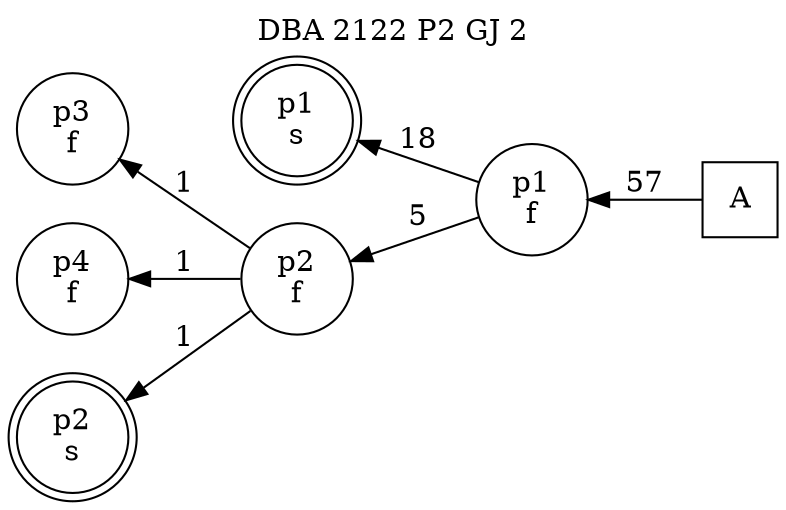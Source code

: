 digraph DBA_2122_P2_GJ_2_GOOD {
labelloc="tl"
label= " DBA 2122 P2 GJ 2 "
rankdir="RL";
graph [ size=" 10 , 10 !"]

"A" [shape="square" label="A"]
"p1_f" [shape="circle" label="p1
f"]
"p1_s" [shape="doublecircle" label="p1
s"]
"p2_f" [shape="circle" label="p2
f"]
"p3_f" [shape="circle" label="p3
f"]
"p4_f" [shape="circle" label="p4
f"]
"p2_s" [shape="doublecircle" label="p2
s"]
"A" -> "p1_f" [ label=57]
"p1_f" -> "p1_s" [ label=18]
"p1_f" -> "p2_f" [ label=5]
"p2_f" -> "p3_f" [ label=1]
"p2_f" -> "p4_f" [ label=1]
"p2_f" -> "p2_s" [ label=1]
}
